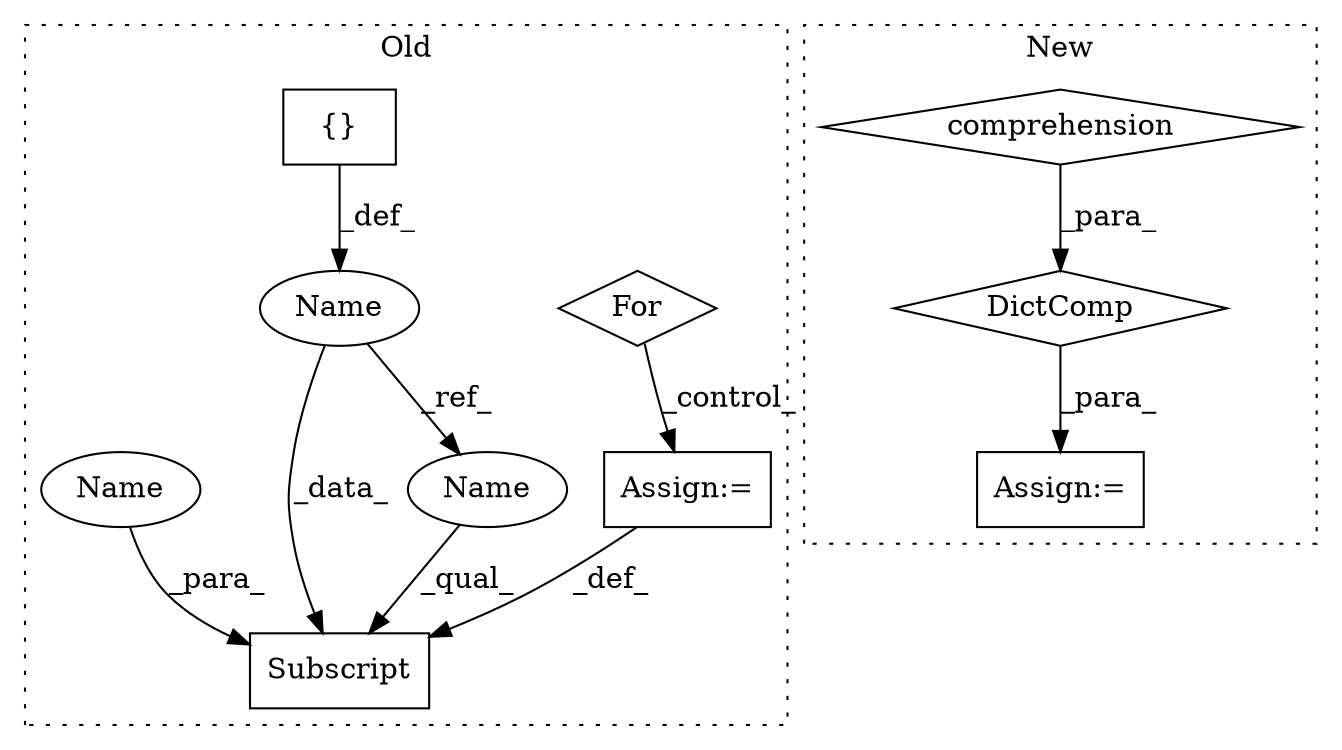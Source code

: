 digraph G {
subgraph cluster0 {
1 [label="Subscript" a="63" s="13497,0" l="12,0" shape="box"];
5 [label="Assign:=" a="68" s="13509" l="3" shape="box"];
6 [label="For" a="107" s="13350,13379" l="4,14" shape="diamond"];
7 [label="Name" a="87" s="13329" l="7" shape="ellipse"];
8 [label="{}" a="95" s="13339,13340" l="2,1" shape="box"];
9 [label="Name" a="87" s="13497" l="7" shape="ellipse"];
10 [label="Name" a="87" s="13505" l="3" shape="ellipse"];
label = "Old";
style="dotted";
}
subgraph cluster1 {
2 [label="DictComp" a="84" s="14627" l="36" shape="diamond"];
3 [label="comprehension" a="45" s="14646" l="3" shape="diamond"];
4 [label="Assign:=" a="68" s="14624" l="3" shape="box"];
label = "New";
style="dotted";
}
2 -> 4 [label="_para_"];
3 -> 2 [label="_para_"];
5 -> 1 [label="_def_"];
6 -> 5 [label="_control_"];
7 -> 1 [label="_data_"];
7 -> 9 [label="_ref_"];
8 -> 7 [label="_def_"];
9 -> 1 [label="_qual_"];
10 -> 1 [label="_para_"];
}